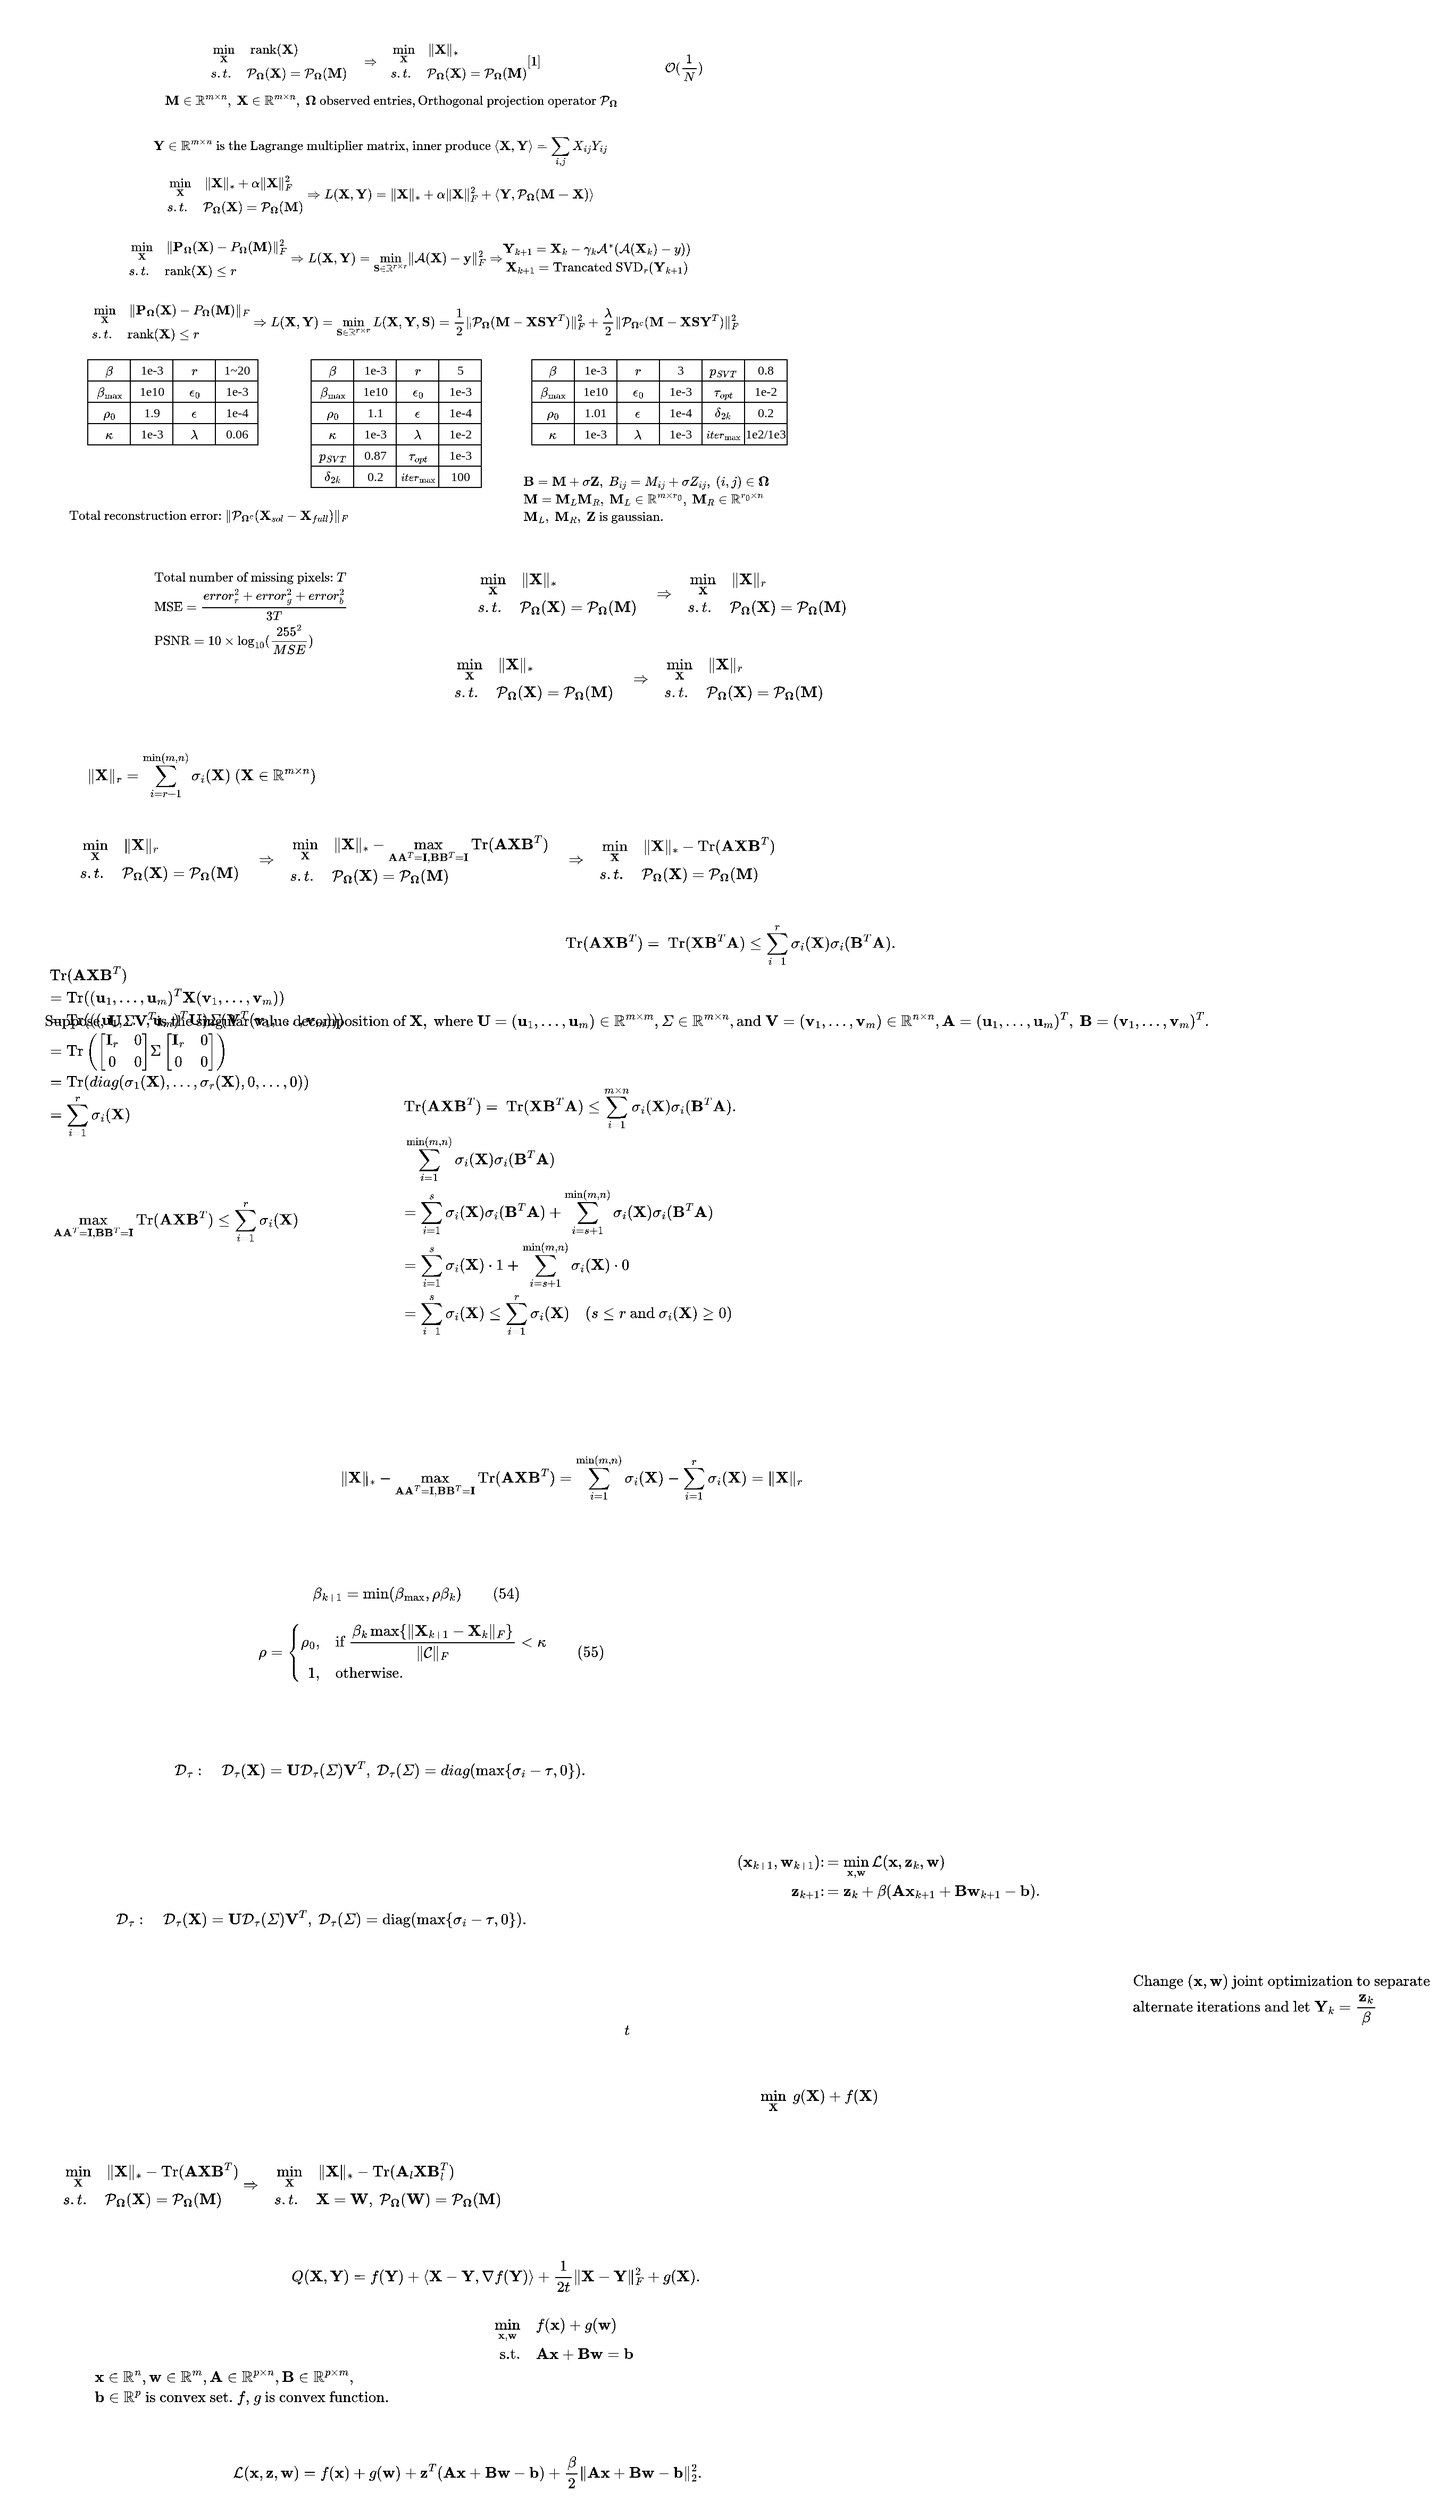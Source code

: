 <mxfile version="15.8.7" type="device"><diagram id="dCUDjBYFxlZQfLYV9F5L" name="第 1 页"><mxGraphModel dx="1102" dy="2030" grid="1" gridSize="10" guides="1" tooltips="1" connect="1" arrows="1" fold="1" page="1" pageScale="1" pageWidth="827" pageHeight="1169" math="1" shadow="0"><root><mxCell id="0"/><mxCell id="1" parent="0"/><mxCell id="xZ1UbAJdotstemb92RxR-1" value="$$\begin{aligned}&amp;amp;\min_{\mathbf&amp;nbsp;X}\quad \text{rank}(\mathbf X)\\ &amp;amp;s.t.\quad\mathcal P_{\mathbf \Omega}(\mathbf X)=\mathcal P_{\mathbf \Omega}(\mathbf M)\end{aligned}&lt;br&gt;\quad\Rightarrow\quad&lt;br&gt;\begin{aligned}&amp;amp;\min_{\mathbf&amp;nbsp;X}\quad \lVert\mathbf X\rVert_*\\ &amp;amp;s.t.\quad\mathcal P_{\mathbf \Omega}(\mathbf X)=\mathcal P_{\mathbf \Omega}(\mathbf M)\end{aligned}[1]&lt;br&gt;$$" style="text;html=1;strokeColor=none;fillColor=none;align=center;verticalAlign=middle;whiteSpace=wrap;rounded=0;fontFamily=Times New Roman;" parent="1" vertex="1"><mxGeometry x="162.5" width="380" height="80" as="geometry"/></mxCell><mxCell id="xZ1UbAJdotstemb92RxR-2" value="$$\begin{aligned}&amp;amp;\min_{\mathbf&amp;nbsp;X}\quad \lVert\mathbf X\rVert_* + \alpha\lVert\mathbf X\rVert^2_F&lt;br&gt;\\ &amp;amp;s.t.\quad\mathcal P_{\mathbf\Omega}(\mathbf X)=\mathcal P_{\mathbf\Omega}&lt;br&gt;(\mathbf M) \end{aligned}\Rightarrow L(\mathbf X,\mathbf Y) = \lVert\mathbf X\rVert_* + \alpha \lVert\mathbf X\rVert^2_F + \langle\mathbf Y, \mathcal P_{\mathbf\Omega}(\mathbf{M-X})\rangle&lt;br&gt;&amp;nbsp;&lt;br&gt;$$" style="text;html=1;strokeColor=none;fillColor=none;align=center;verticalAlign=middle;whiteSpace=wrap;rounded=0;fontFamily=Times New Roman;" parent="1" vertex="1"><mxGeometry x="112.5" y="130" width="490" height="70" as="geometry"/></mxCell><mxCell id="xZ1UbAJdotstemb92RxR-4" value="$$\mathbf M\in\mathbb{R}^{m\times n},\ \mathbf X\in\mathbb{R}^{m\times n},\ \mathbf\Omega\text{ observed entries}, \text{Orthogonal projection operator }\mathcal P_{\mathbf\Omega}$$&lt;span class=&quot;md-math-tex md-inline-math-container&quot; style=&quot;box-sizing: border-box; color: rgb(48, 68, 85); word-spacing: 0.6px; background-color: rgb(255, 255, 255);&quot;&gt;&lt;/span&gt;&lt;span class=&quot;md-math-tex md-inline-math-container&quot; style=&quot;box-sizing: border-box; color: rgb(48, 68, 85); word-spacing: 0.6px; background-color: rgb(255, 255, 255);&quot;&gt;&lt;/span&gt;" style="text;whiteSpace=wrap;html=1;fontFamily=Times New Roman;" parent="1" vertex="1"><mxGeometry x="152.5" y="50" width="430" height="40" as="geometry"/></mxCell><mxCell id="xZ1UbAJdotstemb92RxR-5" value="$$\mathbf Y\in\mathbb{R}^{m\times n} \text{ is the Lagrange multiplier matrix, inner produce }\langle\mathbf X,\mathbf Y\rangle=\sum\limits_{i,j}X_{ij}Y_{ij}$$" style="text;html=1;strokeColor=none;fillColor=none;align=center;verticalAlign=middle;whiteSpace=wrap;rounded=0;fontFamily=Times New Roman;" parent="1" vertex="1"><mxGeometry x="142.5" y="110" width="430" height="30" as="geometry"/></mxCell><mxCell id="xZ1UbAJdotstemb92RxR-6" value="$$\mathcal O(\frac{1}{N})$$" style="text;html=1;strokeColor=none;fillColor=none;align=center;verticalAlign=middle;whiteSpace=wrap;rounded=0;fontFamily=Times New Roman;" parent="1" vertex="1"><mxGeometry x="612.5" y="30" width="60" height="30" as="geometry"/></mxCell><mxCell id="xZ1UbAJdotstemb92RxR-7" value="$$\begin{aligned}&amp;amp;\min_{\mathbf&amp;nbsp;X}\quad \lVert\mathbf P_{\mathbf\Omega}(\mathbf X)-P_{\mathbf\Omega}(\mathbf M)&lt;br&gt;\rVert_F \\ &amp;amp;s.t.\quad\text{rank}(\mathbf X)\leq r \end{aligned}\Rightarrow L(\mathbf X,\mathbf Y) = \min_{\mathbf S\in\mathbb R^{r\times r}} L(\mathbf&amp;nbsp;X,\mathbf&amp;nbsp;Y,\mathbf&amp;nbsp; S) = \frac{1}{2}\lVert\mathcal P_{\mathbf\Omega}(\mathbf M-\mathbf&amp;nbsp;X\mathbf&amp;nbsp;S\mathbf&amp;nbsp;Y^T)\rVert^2_F + \frac{\lambda}{2}\lVert\mathcal P_{\mathbf\Omega^c}(\mathbf M-\mathbf&amp;nbsp;X\mathbf&amp;nbsp;S\mathbf&amp;nbsp;Y^T)&lt;br&gt;\rVert^2_F&lt;br&gt;$$" style="text;html=1;strokeColor=none;fillColor=none;align=center;verticalAlign=middle;whiteSpace=wrap;rounded=0;fontFamily=Times New Roman;" parent="1" vertex="1"><mxGeometry x="30" y="250" width="720" height="70" as="geometry"/></mxCell><mxCell id="xZ1UbAJdotstemb92RxR-8" value="$$\begin{aligned}&amp;amp;\min_{\mathbf&amp;nbsp;X}\quad \lVert\mathbf P_{\mathbf\Omega}(\mathbf X)-P_{\mathbf\Omega}(\mathbf M)&lt;br&gt;\rVert_F^2 \\ &amp;amp;s.t.\quad\text{rank}(\mathbf X)\leq r \end{aligned}\Rightarrow L(\mathbf X,\mathbf Y) = \min_{\mathbf S\in\mathbb R^{r\times r}} \lVert\mathcal A(\mathbf&amp;nbsp;X)-\mathbf y\rVert_F^2 \Rightarrow \begin{matrix} \mathbf Y_{k+1} = \mathbf&amp;nbsp;X_{k} - \gamma_k\mathcal A^*(\mathcal A(\mathbf&amp;nbsp;X_k)&lt;br&gt;-y))\\&lt;br&gt;\mathbf X_{k+1} = \text{Trancated SVD}_r(\mathbf Y_{k+1}&lt;br&gt;)&lt;br&gt;\end{matrix}&lt;br&gt;$$" style="text;html=1;strokeColor=none;fillColor=none;align=center;verticalAlign=middle;whiteSpace=wrap;rounded=0;fontFamily=Times New Roman;" parent="1" vertex="1"><mxGeometry x="25" y="190" width="720" height="70" as="geometry"/></mxCell><mxCell id="fOYMWPpQL2KJ-KFt3qKd-15" value="$$\beta$$" style="rounded=0;whiteSpace=wrap;html=1;fillColor=none;fontFamily=Times New Roman;" parent="1" vertex="1"><mxGeometry x="82.5" y="320" width="40" height="20" as="geometry"/></mxCell><mxCell id="fOYMWPpQL2KJ-KFt3qKd-18" value="$$\beta_{\max}$$" style="rounded=0;whiteSpace=wrap;html=1;fillColor=none;fontFamily=Times New Roman;" parent="1" vertex="1"><mxGeometry x="82.5" y="340" width="40" height="20" as="geometry"/></mxCell><mxCell id="fOYMWPpQL2KJ-KFt3qKd-19" value="$$\rho_{0}$$" style="rounded=0;whiteSpace=wrap;html=1;fillColor=none;fontFamily=Times New Roman;" parent="1" vertex="1"><mxGeometry x="82.5" y="360" width="40" height="20" as="geometry"/></mxCell><mxCell id="fOYMWPpQL2KJ-KFt3qKd-20" value="$$\kappa$$" style="rounded=0;whiteSpace=wrap;html=1;fillColor=none;fontFamily=Times New Roman;" parent="1" vertex="1"><mxGeometry x="82.5" y="380" width="40" height="20" as="geometry"/></mxCell><mxCell id="fOYMWPpQL2KJ-KFt3qKd-22" value="1e-3" style="rounded=0;whiteSpace=wrap;html=1;fillColor=none;fontFamily=Times New Roman;" parent="1" vertex="1"><mxGeometry x="122.5" y="320" width="40" height="20" as="geometry"/></mxCell><mxCell id="fOYMWPpQL2KJ-KFt3qKd-23" value="1e10" style="rounded=0;whiteSpace=wrap;html=1;fillColor=none;fontFamily=Times New Roman;" parent="1" vertex="1"><mxGeometry x="122.5" y="340" width="40" height="20" as="geometry"/></mxCell><mxCell id="fOYMWPpQL2KJ-KFt3qKd-24" value="1.9" style="rounded=0;whiteSpace=wrap;html=1;fillColor=none;fontFamily=Times New Roman;" parent="1" vertex="1"><mxGeometry x="122.5" y="360" width="40" height="20" as="geometry"/></mxCell><mxCell id="fOYMWPpQL2KJ-KFt3qKd-25" value="1e-3" style="rounded=0;whiteSpace=wrap;html=1;fillColor=none;fontFamily=Times New Roman;" parent="1" vertex="1"><mxGeometry x="122.5" y="380" width="40" height="20" as="geometry"/></mxCell><mxCell id="fOYMWPpQL2KJ-KFt3qKd-37" value="$$r$$" style="rounded=0;whiteSpace=wrap;html=1;fillColor=none;fontFamily=Times New Roman;" parent="1" vertex="1"><mxGeometry x="162.5" y="320" width="40" height="20" as="geometry"/></mxCell><mxCell id="fOYMWPpQL2KJ-KFt3qKd-38" value="1~20" style="rounded=0;whiteSpace=wrap;html=1;fillColor=none;fontFamily=Times New Roman;" parent="1" vertex="1"><mxGeometry x="202.5" y="320" width="40" height="20" as="geometry"/></mxCell><mxCell id="fOYMWPpQL2KJ-KFt3qKd-39" value="$$\epsilon_0$$" style="rounded=0;whiteSpace=wrap;html=1;fillColor=none;fontFamily=Times New Roman;" parent="1" vertex="1"><mxGeometry x="162.5" y="340" width="40" height="20" as="geometry"/></mxCell><mxCell id="fOYMWPpQL2KJ-KFt3qKd-40" value="&lt;span&gt;1e-3&lt;/span&gt;" style="rounded=0;whiteSpace=wrap;html=1;fillColor=none;fontFamily=Times New Roman;" parent="1" vertex="1"><mxGeometry x="202.5" y="340" width="40" height="20" as="geometry"/></mxCell><mxCell id="fOYMWPpQL2KJ-KFt3qKd-41" value="&lt;span&gt;$$\epsilon$$&lt;/span&gt;" style="rounded=0;whiteSpace=wrap;html=1;fillColor=none;fontFamily=Times New Roman;" parent="1" vertex="1"><mxGeometry x="162.5" y="360" width="40" height="20" as="geometry"/></mxCell><mxCell id="fOYMWPpQL2KJ-KFt3qKd-42" value="&lt;span&gt;1e-4&lt;/span&gt;" style="rounded=0;whiteSpace=wrap;html=1;fillColor=none;fontFamily=Times New Roman;" parent="1" vertex="1"><mxGeometry x="202.5" y="360" width="40" height="20" as="geometry"/></mxCell><mxCell id="fOYMWPpQL2KJ-KFt3qKd-43" value="&lt;span&gt;$$\lambda$$&lt;/span&gt;" style="rounded=0;whiteSpace=wrap;html=1;fillColor=none;fontFamily=Times New Roman;" parent="1" vertex="1"><mxGeometry x="162.5" y="380" width="40" height="20" as="geometry"/></mxCell><mxCell id="fOYMWPpQL2KJ-KFt3qKd-44" value="&lt;span&gt;0.06&lt;/span&gt;" style="rounded=0;whiteSpace=wrap;html=1;fillColor=none;fontFamily=Times New Roman;" parent="1" vertex="1"><mxGeometry x="202.5" y="380" width="40" height="20" as="geometry"/></mxCell><mxCell id="fOYMWPpQL2KJ-KFt3qKd-48" value="$$\beta$$" style="rounded=0;whiteSpace=wrap;html=1;fillColor=none;fontFamily=Times New Roman;" parent="1" vertex="1"><mxGeometry x="292.5" y="320" width="40" height="20" as="geometry"/></mxCell><mxCell id="fOYMWPpQL2KJ-KFt3qKd-49" value="$$\beta_{\max}$$" style="rounded=0;whiteSpace=wrap;html=1;fillColor=none;fontFamily=Times New Roman;" parent="1" vertex="1"><mxGeometry x="292.5" y="340" width="40" height="20" as="geometry"/></mxCell><mxCell id="fOYMWPpQL2KJ-KFt3qKd-50" value="$$\rho_{0}$$" style="rounded=0;whiteSpace=wrap;html=1;fillColor=none;fontFamily=Times New Roman;" parent="1" vertex="1"><mxGeometry x="292.5" y="360" width="40" height="20" as="geometry"/></mxCell><mxCell id="fOYMWPpQL2KJ-KFt3qKd-51" value="$$\kappa$$" style="rounded=0;whiteSpace=wrap;html=1;fillColor=none;fontFamily=Times New Roman;" parent="1" vertex="1"><mxGeometry x="292.5" y="380" width="40" height="20" as="geometry"/></mxCell><mxCell id="fOYMWPpQL2KJ-KFt3qKd-52" value="1e-3" style="rounded=0;whiteSpace=wrap;html=1;fillColor=none;fontFamily=Times New Roman;" parent="1" vertex="1"><mxGeometry x="332.5" y="320" width="40" height="20" as="geometry"/></mxCell><mxCell id="fOYMWPpQL2KJ-KFt3qKd-53" value="1e10" style="rounded=0;whiteSpace=wrap;html=1;fillColor=none;fontFamily=Times New Roman;" parent="1" vertex="1"><mxGeometry x="332.5" y="340" width="40" height="20" as="geometry"/></mxCell><mxCell id="fOYMWPpQL2KJ-KFt3qKd-54" value="1.1" style="rounded=0;whiteSpace=wrap;html=1;fillColor=none;fontFamily=Times New Roman;" parent="1" vertex="1"><mxGeometry x="332.5" y="360" width="40" height="20" as="geometry"/></mxCell><mxCell id="fOYMWPpQL2KJ-KFt3qKd-55" value="1e-3" style="rounded=0;whiteSpace=wrap;html=1;fillColor=none;fontFamily=Times New Roman;" parent="1" vertex="1"><mxGeometry x="332.5" y="380" width="40" height="20" as="geometry"/></mxCell><mxCell id="fOYMWPpQL2KJ-KFt3qKd-56" value="$$r$$" style="rounded=0;whiteSpace=wrap;html=1;fillColor=none;fontFamily=Times New Roman;" parent="1" vertex="1"><mxGeometry x="372.5" y="320" width="40" height="20" as="geometry"/></mxCell><mxCell id="fOYMWPpQL2KJ-KFt3qKd-57" value="5" style="rounded=0;whiteSpace=wrap;html=1;fillColor=none;fontFamily=Times New Roman;" parent="1" vertex="1"><mxGeometry x="412.5" y="320" width="40" height="20" as="geometry"/></mxCell><mxCell id="fOYMWPpQL2KJ-KFt3qKd-58" value="$$\epsilon_0$$" style="rounded=0;whiteSpace=wrap;html=1;fillColor=none;fontFamily=Times New Roman;" parent="1" vertex="1"><mxGeometry x="372.5" y="340" width="40" height="20" as="geometry"/></mxCell><mxCell id="fOYMWPpQL2KJ-KFt3qKd-59" value="&lt;span&gt;&lt;font&gt;1e-3&lt;/font&gt;&lt;/span&gt;" style="rounded=0;whiteSpace=wrap;html=1;fillColor=none;fontFamily=Times New Roman;" parent="1" vertex="1"><mxGeometry x="412.5" y="340" width="40" height="20" as="geometry"/></mxCell><mxCell id="fOYMWPpQL2KJ-KFt3qKd-60" value="&lt;span&gt;$$\epsilon$$&lt;/span&gt;" style="rounded=0;whiteSpace=wrap;html=1;fillColor=none;fontFamily=Times New Roman;" parent="1" vertex="1"><mxGeometry x="372.5" y="360" width="40" height="20" as="geometry"/></mxCell><mxCell id="fOYMWPpQL2KJ-KFt3qKd-61" value="&lt;span&gt;1e-4&lt;/span&gt;" style="rounded=0;whiteSpace=wrap;html=1;fillColor=none;fontFamily=Times New Roman;" parent="1" vertex="1"><mxGeometry x="412.5" y="360" width="40" height="20" as="geometry"/></mxCell><mxCell id="fOYMWPpQL2KJ-KFt3qKd-62" value="&lt;span&gt;$$\lambda$$&lt;/span&gt;" style="rounded=0;whiteSpace=wrap;html=1;fillColor=none;fontFamily=Times New Roman;" parent="1" vertex="1"><mxGeometry x="372.5" y="380" width="40" height="20" as="geometry"/></mxCell><mxCell id="fOYMWPpQL2KJ-KFt3qKd-63" value="&lt;span&gt;1e-2&lt;/span&gt;" style="rounded=0;whiteSpace=wrap;html=1;fillColor=none;fontFamily=Times New Roman;" parent="1" vertex="1"><mxGeometry x="412.5" y="380" width="40" height="20" as="geometry"/></mxCell><mxCell id="fOYMWPpQL2KJ-KFt3qKd-64" value="$$p_{SVT}$$" style="rounded=0;whiteSpace=wrap;html=1;fillColor=none;fontFamily=Times New Roman;" parent="1" vertex="1"><mxGeometry x="292.5" y="400" width="40" height="20" as="geometry"/></mxCell><mxCell id="fOYMWPpQL2KJ-KFt3qKd-65" value="0.87" style="rounded=0;whiteSpace=wrap;html=1;fillColor=none;fontFamily=Times New Roman;" parent="1" vertex="1"><mxGeometry x="332.5" y="400" width="40" height="20" as="geometry"/></mxCell><mxCell id="fOYMWPpQL2KJ-KFt3qKd-66" value="$$\delta_{2k}$$" style="rounded=0;whiteSpace=wrap;html=1;fillColor=none;fontFamily=Times New Roman;" parent="1" vertex="1"><mxGeometry x="292.5" y="420" width="40" height="20" as="geometry"/></mxCell><mxCell id="fOYMWPpQL2KJ-KFt3qKd-67" value="0.2" style="rounded=0;whiteSpace=wrap;html=1;fillColor=none;fontFamily=Times New Roman;" parent="1" vertex="1"><mxGeometry x="332.5" y="420" width="40" height="20" as="geometry"/></mxCell><mxCell id="fOYMWPpQL2KJ-KFt3qKd-68" value="$$\tau_{opt}$$" style="rounded=0;whiteSpace=wrap;html=1;fillColor=none;fontFamily=Times New Roman;" parent="1" vertex="1"><mxGeometry x="372.5" y="400" width="40" height="20" as="geometry"/></mxCell><mxCell id="fOYMWPpQL2KJ-KFt3qKd-69" value="1e-3" style="rounded=0;whiteSpace=wrap;html=1;fillColor=none;fontFamily=Times New Roman;" parent="1" vertex="1"><mxGeometry x="412.5" y="400" width="40" height="20" as="geometry"/></mxCell><mxCell id="fOYMWPpQL2KJ-KFt3qKd-70" value="&lt;font style=&quot;font-size: 10px&quot;&gt;$$iter_{\max}$$&lt;/font&gt;" style="rounded=0;whiteSpace=wrap;html=1;fillColor=none;fontFamily=Times New Roman;" parent="1" vertex="1"><mxGeometry x="372.5" y="420" width="40" height="20" as="geometry"/></mxCell><mxCell id="fOYMWPpQL2KJ-KFt3qKd-71" value="100" style="rounded=0;whiteSpace=wrap;html=1;fillColor=none;fontFamily=Times New Roman;" parent="1" vertex="1"><mxGeometry x="412.5" y="420" width="40" height="20" as="geometry"/></mxCell><mxCell id="fOYMWPpQL2KJ-KFt3qKd-72" value="$$\beta$$" style="rounded=0;whiteSpace=wrap;html=1;fillColor=none;fontFamily=Times New Roman;" parent="1" vertex="1"><mxGeometry x="500" y="320" width="40" height="20" as="geometry"/></mxCell><mxCell id="fOYMWPpQL2KJ-KFt3qKd-73" value="$$\beta_{\max}$$" style="rounded=0;whiteSpace=wrap;html=1;fillColor=none;fontFamily=Times New Roman;" parent="1" vertex="1"><mxGeometry x="500" y="340" width="40" height="20" as="geometry"/></mxCell><mxCell id="fOYMWPpQL2KJ-KFt3qKd-74" value="$$\rho_{0}$$" style="rounded=0;whiteSpace=wrap;html=1;fillColor=none;fontFamily=Times New Roman;" parent="1" vertex="1"><mxGeometry x="500" y="360" width="40" height="20" as="geometry"/></mxCell><mxCell id="fOYMWPpQL2KJ-KFt3qKd-75" value="$$\kappa$$" style="rounded=0;whiteSpace=wrap;html=1;fillColor=none;fontFamily=Times New Roman;" parent="1" vertex="1"><mxGeometry x="500" y="380" width="40" height="20" as="geometry"/></mxCell><mxCell id="fOYMWPpQL2KJ-KFt3qKd-76" value="1e-3" style="rounded=0;whiteSpace=wrap;html=1;fillColor=none;fontFamily=Times New Roman;" parent="1" vertex="1"><mxGeometry x="540" y="320" width="40" height="20" as="geometry"/></mxCell><mxCell id="fOYMWPpQL2KJ-KFt3qKd-77" value="1e10" style="rounded=0;whiteSpace=wrap;html=1;fillColor=none;fontFamily=Times New Roman;" parent="1" vertex="1"><mxGeometry x="540" y="340" width="40" height="20" as="geometry"/></mxCell><mxCell id="fOYMWPpQL2KJ-KFt3qKd-78" value="1.01" style="rounded=0;whiteSpace=wrap;html=1;fillColor=none;fontFamily=Times New Roman;" parent="1" vertex="1"><mxGeometry x="540" y="360" width="40" height="20" as="geometry"/></mxCell><mxCell id="fOYMWPpQL2KJ-KFt3qKd-79" value="1e-3" style="rounded=0;whiteSpace=wrap;html=1;fillColor=none;fontFamily=Times New Roman;" parent="1" vertex="1"><mxGeometry x="540" y="380" width="40" height="20" as="geometry"/></mxCell><mxCell id="fOYMWPpQL2KJ-KFt3qKd-80" value="$$r$$" style="rounded=0;whiteSpace=wrap;html=1;fillColor=none;fontFamily=Times New Roman;" parent="1" vertex="1"><mxGeometry x="580" y="320" width="40" height="20" as="geometry"/></mxCell><mxCell id="fOYMWPpQL2KJ-KFt3qKd-81" value="3" style="rounded=0;whiteSpace=wrap;html=1;fillColor=none;fontFamily=Times New Roman;" parent="1" vertex="1"><mxGeometry x="620" y="320" width="40" height="20" as="geometry"/></mxCell><mxCell id="fOYMWPpQL2KJ-KFt3qKd-82" value="$$\epsilon_0$$" style="rounded=0;whiteSpace=wrap;html=1;fillColor=none;fontFamily=Times New Roman;" parent="1" vertex="1"><mxGeometry x="580" y="340" width="40" height="20" as="geometry"/></mxCell><mxCell id="fOYMWPpQL2KJ-KFt3qKd-83" value="&lt;span&gt;&lt;font&gt;1e-3&lt;/font&gt;&lt;/span&gt;" style="rounded=0;whiteSpace=wrap;html=1;fillColor=none;fontFamily=Times New Roman;" parent="1" vertex="1"><mxGeometry x="620" y="340" width="40" height="20" as="geometry"/></mxCell><mxCell id="fOYMWPpQL2KJ-KFt3qKd-84" value="&lt;span&gt;$$\epsilon$$&lt;/span&gt;" style="rounded=0;whiteSpace=wrap;html=1;fillColor=none;fontFamily=Times New Roman;" parent="1" vertex="1"><mxGeometry x="580" y="360" width="40" height="20" as="geometry"/></mxCell><mxCell id="fOYMWPpQL2KJ-KFt3qKd-85" value="&lt;span&gt;1e-4&lt;/span&gt;" style="rounded=0;whiteSpace=wrap;html=1;fillColor=none;fontFamily=Times New Roman;" parent="1" vertex="1"><mxGeometry x="620" y="360" width="40" height="20" as="geometry"/></mxCell><mxCell id="fOYMWPpQL2KJ-KFt3qKd-86" value="&lt;span&gt;$$\lambda$$&lt;/span&gt;" style="rounded=0;whiteSpace=wrap;html=1;fillColor=none;fontFamily=Times New Roman;" parent="1" vertex="1"><mxGeometry x="580" y="380" width="40" height="20" as="geometry"/></mxCell><mxCell id="fOYMWPpQL2KJ-KFt3qKd-87" value="&lt;span&gt;1e-3&lt;/span&gt;" style="rounded=0;whiteSpace=wrap;html=1;fillColor=none;fontFamily=Times New Roman;" parent="1" vertex="1"><mxGeometry x="620" y="380" width="40" height="20" as="geometry"/></mxCell><mxCell id="fOYMWPpQL2KJ-KFt3qKd-88" value="$$p_{SVT}$$" style="rounded=0;whiteSpace=wrap;html=1;fillColor=none;fontFamily=Times New Roman;" parent="1" vertex="1"><mxGeometry x="660" y="320" width="40" height="20" as="geometry"/></mxCell><mxCell id="fOYMWPpQL2KJ-KFt3qKd-89" value="0.8" style="rounded=0;whiteSpace=wrap;html=1;fillColor=none;fontFamily=Times New Roman;" parent="1" vertex="1"><mxGeometry x="700" y="320" width="40" height="20" as="geometry"/></mxCell><mxCell id="fOYMWPpQL2KJ-KFt3qKd-90" value="$$\delta_{2k}$$" style="rounded=0;whiteSpace=wrap;html=1;fillColor=none;fontFamily=Times New Roman;" parent="1" vertex="1"><mxGeometry x="660" y="360" width="40" height="20" as="geometry"/></mxCell><mxCell id="fOYMWPpQL2KJ-KFt3qKd-91" value="0.2" style="rounded=0;whiteSpace=wrap;html=1;fillColor=none;fontFamily=Times New Roman;" parent="1" vertex="1"><mxGeometry x="700" y="360" width="40" height="20" as="geometry"/></mxCell><mxCell id="fOYMWPpQL2KJ-KFt3qKd-92" value="$$\tau_{opt}$$" style="rounded=0;whiteSpace=wrap;html=1;fillColor=none;fontFamily=Times New Roman;" parent="1" vertex="1"><mxGeometry x="660" y="340" width="40" height="20" as="geometry"/></mxCell><mxCell id="fOYMWPpQL2KJ-KFt3qKd-93" value="1e-2" style="rounded=0;whiteSpace=wrap;html=1;fillColor=none;fontFamily=Times New Roman;" parent="1" vertex="1"><mxGeometry x="700" y="340" width="40" height="20" as="geometry"/></mxCell><mxCell id="fOYMWPpQL2KJ-KFt3qKd-94" value="&lt;font style=&quot;font-size: 10px&quot;&gt;$$iter_{\max}$$&lt;/font&gt;" style="rounded=0;whiteSpace=wrap;html=1;fillColor=none;fontFamily=Times New Roman;" parent="1" vertex="1"><mxGeometry x="660" y="380" width="40" height="20" as="geometry"/></mxCell><mxCell id="fOYMWPpQL2KJ-KFt3qKd-95" value="1e2/1e3" style="rounded=0;whiteSpace=wrap;html=1;fillColor=none;fontFamily=Times New Roman;" parent="1" vertex="1"><mxGeometry x="700" y="380" width="40" height="20" as="geometry"/></mxCell><mxCell id="fOYMWPpQL2KJ-KFt3qKd-96" value="&lt;span style=&quot;color: rgb(0 , 0 , 0) ; font-family: &amp;#34;times new roman&amp;#34; ; font-size: 12px ; font-style: normal ; font-weight: 400 ; letter-spacing: normal ; text-align: center ; text-indent: 0px ; text-transform: none ; word-spacing: 0px ; background-color: rgb(248 , 249 , 250) ; display: inline ; float: none&quot;&gt;$$\text{Total reconstruction error: }\lVert\mathcal P_{\mathbf\Omega^c}(\mathbf X_{sol}-\mathbf X_{full})\rVert_F$$&lt;/span&gt;" style="text;whiteSpace=wrap;html=1;fontSize=10;fontFamily=Times New Roman;" parent="1" vertex="1"><mxGeometry x="62.5" y="440" width="550" height="40" as="geometry"/></mxCell><mxCell id="fOYMWPpQL2KJ-KFt3qKd-97" value="&lt;span style=&quot;color: rgb(0 , 0 , 0) ; font-family: &amp;#34;times new roman&amp;#34; ; font-size: 12px ; font-style: normal ; font-weight: 400 ; letter-spacing: normal ; text-align: center ; text-indent: 0px ; text-transform: none ; word-spacing: 0px ; background-color: rgb(248 , 249 , 250) ; display: inline ; float: none&quot;&gt;$$\begin{aligned}&amp;amp;\mathbf B =\mathbf M + \sigma\mathbf Z,\ B_{ij}=M_{ij}+\sigma Z_{ij},\ (i,j)\in\mathbf\Omega&lt;br&gt;\\&amp;amp;\mathbf M = \mathbf M_L\mathbf M_R,\&amp;nbsp;\mathbf M_L\in\mathbb{R}^{m\times r_0},\ \mathbf M_R\in\mathbb{R}^{r_0\times n}\\&amp;amp; \mathbf M_L,\ \mathbf M_R,\ \mathbf Z \text{ is gaussian.}&lt;br&gt;\end{aligned}&lt;br&gt;$$&lt;/span&gt;" style="text;whiteSpace=wrap;html=1;fontSize=10;fontFamily=Times New Roman;" parent="1" vertex="1"><mxGeometry x="490" y="410" width="240" height="70" as="geometry"/></mxCell><mxCell id="fOYMWPpQL2KJ-KFt3qKd-99" value="$$\begin{aligned}&amp;amp;\text{Total number of missing pixels: }T \\&amp;amp;\text{MSE} = \frac{{error}^2_r +{error}^2_g + {error}^2_b}{3T}\\&amp;amp; \text{PSNR}=10\times\log_{10}(\frac{255^2}{MSE})\end{aligned}$$" style="text;whiteSpace=wrap;html=1;fontSize=12;fontFamily=Times New Roman;" parent="1" vertex="1"><mxGeometry x="142.5" y="500" width="192.5" height="110" as="geometry"/></mxCell><mxCell id="fOYMWPpQL2KJ-KFt3qKd-101" value="&lt;font style=&quot;font-size: 14px&quot;&gt;$$\lVert\mathbf&lt;br&gt;X\rVert_r = \sum_{i=r+1}^{\min(m,n)}\sigma_i(\mathbf X)\ (\mathbf X\in\mathbb{R}^{m\times n}) $$&lt;/font&gt;" style="text;html=1;strokeColor=none;fillColor=none;align=center;verticalAlign=middle;whiteSpace=wrap;rounded=0;labelBackgroundColor=none;fontFamily=Times New Roman;fontSize=12;" parent="1" vertex="1"><mxGeometry x="50" y="690" width="280" height="40" as="geometry"/></mxCell><mxCell id="fOYMWPpQL2KJ-KFt3qKd-103" value="$$\begin{aligned}&amp;amp;\min_{\mathbf X}\quad \lVert\mathbf X\rVert_*\\ &amp;amp;s.t.\quad\mathcal P_{\mathbf \Omega}(\mathbf X)=\mathcal P_{\mathbf \Omega}(\mathbf M)\end{aligned}\quad\Rightarrow\quad \begin{aligned}&amp;amp;\min_{\mathbf X}\quad \lVert\mathbf X\rVert_r\\ &amp;amp;s.t.\quad\mathcal P_{\mathbf \Omega}(\mathbf X)=\mathcal P_{\mathbf \Omega}(\mathbf M)\end{aligned}$$" style="text;html=1;strokeColor=none;fillColor=none;align=center;verticalAlign=middle;whiteSpace=wrap;rounded=0;labelBackgroundColor=none;fontFamily=Times New Roman;fontSize=14;" parent="1" vertex="1"><mxGeometry x="430" y="510" width="385" height="60" as="geometry"/></mxCell><mxCell id="fOYMWPpQL2KJ-KFt3qKd-104" value="$$\begin{aligned}&amp;amp;\min_{\mathbf X}\quad \lVert\mathbf X\rVert_*\\ &amp;amp;s.t.\quad\mathcal P_{\mathbf \Omega}(\mathbf X)=\mathcal P_{\mathbf \Omega}(\mathbf M)\end{aligned}\quad\Rightarrow\quad \begin{aligned}&amp;amp;\min_{\mathbf X}\quad \lVert\mathbf X\rVert_r\\ &amp;amp;s.t.\quad\mathcal P_{\mathbf \Omega}(\mathbf X)=\mathcal P_{\mathbf \Omega}(\mathbf M)\end{aligned}$$" style="text;html=1;strokeColor=none;fillColor=none;align=center;verticalAlign=middle;whiteSpace=wrap;rounded=0;labelBackgroundColor=none;fontFamily=Times New Roman;fontSize=14;" parent="1" vertex="1"><mxGeometry x="407.5" y="590" width="385" height="60" as="geometry"/></mxCell><mxCell id="fOYMWPpQL2KJ-KFt3qKd-105" value="$$\begin{aligned}&amp;amp;\min_{\mathbf X}\quad \lVert\mathbf X\rVert_r\\ &amp;amp;s.t.\quad\mathcal P_{\mathbf \Omega}(\mathbf X)=\mathcal P_{\mathbf \Omega}(\mathbf M)\end{aligned}\quad\Rightarrow\quad \begin{aligned}&amp;amp;\min_{\mathbf X}\quad \lVert\mathbf X\rVert_* - \max_{\mathbf A\mathbf A^T=\mathbf I,\mathbf B\mathbf B^T=\mathbf I&lt;br&gt;}\text{Tr}(\mathbf&amp;nbsp;A\mathbf&amp;nbsp;X\mathbf&amp;nbsp;B^T&lt;br&gt;)\\ &amp;amp;s.t.\quad\mathcal P_{\mathbf \Omega}(\mathbf X)=\mathcal P_{\mathbf \Omega}(\mathbf M)\end{aligned}\quad\Rightarrow\quad \begin{aligned}&amp;amp;\min_{\mathbf X}\quad \lVert\mathbf X\rVert_* - \text{Tr}(\mathbf&amp;nbsp;A\mathbf&amp;nbsp;X\mathbf&amp;nbsp;B^T&lt;br&gt;)\\ &amp;amp;s.t.\quad\mathcal P_{\mathbf \Omega}(\mathbf X)=\mathcal P_{\mathbf \Omega}(\mathbf M)\end{aligned}$$" style="text;html=1;strokeColor=none;fillColor=none;align=center;verticalAlign=middle;whiteSpace=wrap;rounded=0;labelBackgroundColor=none;fontFamily=Times New Roman;fontSize=14;" parent="1" vertex="1"><mxGeometry y="760" width="805" height="60" as="geometry"/></mxCell><mxCell id="fOYMWPpQL2KJ-KFt3qKd-111" value="$$\begin{aligned}&amp;amp;\ \text{Tr} (\mathbf A\mathbf X\mathbf B^T)&lt;br&gt;\\&amp;amp;=\text{Tr} ((\mathbf u_1,\dots,\mathbf u_m)^T\mathbf X(\mathbf v_1,\dots,\mathbf v_m))\\&amp;amp; = \text{Tr} (((\mathbf u_1,\dots,\mathbf u_m)^T\mathbf U) \mathbf \varSigma (\mathbf V^T(\mathbf v_1,\dots,\mathbf v_m)))\\&amp;amp; = \text{Tr} \left( \begin{bmatrix}\mathbf I_r &amp;amp; 0\\0 &amp;amp; 0 \end{bmatrix} \Sigma \begin{bmatrix}\mathbf I_r &amp;amp; 0\\0 &amp;amp; 0 \end{bmatrix}\right) \\&amp;amp; = \text{Tr}(diag(\sigma_1(\mathbf X),\dots,\sigma_r(\mathbf X),0,\dots,0)) \\&amp;amp; = \sum_{i=1}^r \sigma_i(\mathbf X)&lt;br&gt;&amp;nbsp;\end{aligned}$$" style="text;html=1;strokeColor=none;fillColor=none;align=center;verticalAlign=middle;whiteSpace=wrap;rounded=0;labelBackgroundColor=none;fontFamily=Times New Roman;fontSize=14;" parent="1" vertex="1"><mxGeometry x="33.75" y="890" width="297.5" height="160" as="geometry"/></mxCell><mxCell id="fOYMWPpQL2KJ-KFt3qKd-113" value="&lt;div&gt;$$\text{Suppose, }\mathbf U\mathbf \varSigma\mathbf V^T \text{is the singular value decomposition of } \mathbf X,\text{ where } \\\mathbf U = (\mathbf u_1,\dots,\mathbf u_m) \in \mathbb{R}^{m \times m}, \mathbf \varSigma \in \mathbb{R}^{m \times n}, \text{and } \mathbf V = (\mathbf v_1,\dots,\mathbf v_m) \in \mathbb{R}^{n \times n},\\\mathbf A = (\mathbf u_1,\dots,\mathbf u_m)^T, \ \mathbf B = (\mathbf v_1,\dots,\mathbf v_m)^T.$$&lt;br&gt;&lt;/div&gt;&lt;span class=&quot;md-math-tex md-inline-math-container&quot; style=&quot;box-sizing: border-box ; color: rgb(48 , 68 , 85) ; font-family: &amp;#34;hack&amp;#34; , &amp;#34;source han serif sc&amp;#34; , &amp;#34;fira code&amp;#34; , &amp;#34;menlo&amp;#34; , &amp;#34;ubuntu mono&amp;#34; , &amp;#34;consolas&amp;#34; ; font-size: 12px ; word-spacing: 0.6px ; background-color: rgb(255 , 255 , 255)&quot;&gt;&lt;/span&gt;" style="text;html=1;strokeColor=none;fillColor=none;align=center;verticalAlign=middle;whiteSpace=wrap;rounded=0;labelBackgroundColor=none;fontFamily=Times New Roman;fontSize=14;" parent="1" vertex="1"><mxGeometry x="363.75" y="910" width="451.25" height="80" as="geometry"/></mxCell><mxCell id="fOYMWPpQL2KJ-KFt3qKd-114" value="$$\textrm{ Tr}(\mathbf A\mathbf X\mathbf B^T) = \textrm{ Tr}(\mathbf X\mathbf B^T\mathbf A) \leq \sum_{i=1}^r \sigma_i(\mathbf X)\sigma_i(\mathbf B^T\mathbf A).$$" style="text;html=1;strokeColor=none;fillColor=none;align=center;verticalAlign=middle;whiteSpace=wrap;rounded=0;labelBackgroundColor=none;fontFamily=Times New Roman;fontSize=14;" parent="1" vertex="1"><mxGeometry x="520" y="850" width="330" height="40" as="geometry"/></mxCell><mxCell id="fOYMWPpQL2KJ-KFt3qKd-115" value="$$\begin{aligned}&amp;amp;\textrm{ Tr}(\mathbf A\mathbf X\mathbf B^T) = \textrm{ Tr}(\mathbf X\mathbf B^T\mathbf A) \leq \sum_{i=1}^{m\times n} \sigma_i(\mathbf X)\sigma_i(\mathbf B^T\mathbf A)&lt;br&gt;.\\&amp;amp;\ \sum_{i=1}^{\min(m,n)} \sigma_i(\mathbf X) \sigma_i(\mathbf B^T\mathbf A) \\&amp;amp; = \sum_{i=1}^{s} \sigma_i(\mathbf X) \sigma_i(\mathbf B^T\mathbf A) + \sum_{i=s+1}^{\min(m,n)} \sigma_i(\mathbf X) \sigma_i(\mathbf B^T\mathbf A) \\ &amp;amp; = \sum_{i=1}^{s} \sigma_i(\mathbf X) \cdot 1 + \sum_{i=s+1}^{\min(m,n)} \sigma_i(\mathbf X) \cdot 0 \\ &amp;amp; = \sum_{i=1}^{s} \sigma_i(\mathbf X)\leq\sum_{i=1}^{r} \sigma_i(\mathbf X) \quad (s\leq r \text{ and }\sigma_i(\mathbf X)\geq0)\end{aligned}$$&lt;span class=&quot;md-math-tex md-inline-math-container&quot; style=&quot;box-sizing: border-box ; color: rgb(48 , 68 , 85) ; font-family: &amp;#34;hack&amp;#34; , &amp;#34;source han serif sc&amp;#34; , &amp;#34;fira code&amp;#34; , &amp;#34;menlo&amp;#34; , &amp;#34;ubuntu mono&amp;#34; , &amp;#34;consolas&amp;#34; ; font-size: 12px ; word-spacing: 0.6px ; background-color: rgb(255 , 255 , 255)&quot;&gt;&lt;/span&gt;" style="text;html=1;strokeColor=none;fillColor=none;align=center;verticalAlign=middle;whiteSpace=wrap;rounded=0;labelBackgroundColor=none;fontFamily=Times New Roman;fontSize=14;" parent="1" vertex="1"><mxGeometry x="350" y="990" width="367.5" height="260" as="geometry"/></mxCell><mxCell id="fOYMWPpQL2KJ-KFt3qKd-116" value="$$\underset{\mathbf A\mathbf A^T=\mathbf I,\mathbf B\mathbf B^T=\mathbf I}{\max} \text{Tr}(\mathbf A\mathbf X\mathbf B^T) \leq \sum_{i=1}^r \sigma_i(\mathbf X)$$" style="text;html=1;strokeColor=none;fillColor=none;align=center;verticalAlign=middle;whiteSpace=wrap;rounded=0;labelBackgroundColor=none;fontFamily=Times New Roman;fontSize=14;" parent="1" vertex="1"><mxGeometry x="40" y="1100" width="251.25" height="60" as="geometry"/></mxCell><mxCell id="fOYMWPpQL2KJ-KFt3qKd-118" value="$$\Vert\mathbf X \Vert_* - \underset{\mathbf A\mathbf A^T=\mathbf I,\mathbf B\mathbf B^T=\mathbf I}{\max} \text{Tr}(\mathbf A\mathbf X\mathbf B^T)&amp;nbsp; = \sum_{i=1}^{\min(m,n)} \sigma_i(\mathbf X) - \sum_{i=1}^r \sigma_i(\mathbf X)&amp;nbsp; = \Vert\mathbf X \Vert_r$$" style="text;html=1;strokeColor=none;fillColor=none;align=center;verticalAlign=middle;whiteSpace=wrap;rounded=0;labelBackgroundColor=none;fontFamily=Times New Roman;fontSize=14;" parent="1" vertex="1"><mxGeometry x="312.5" y="1340" width="447.5" height="60" as="geometry"/></mxCell><mxCell id="fOYMWPpQL2KJ-KFt3qKd-119" value="$$\beta_{k+1}=\min(\beta_{\max},\rho\beta_k)\qquad (54)$$" style="text;html=1;strokeColor=none;fillColor=none;align=center;verticalAlign=middle;whiteSpace=wrap;rounded=0;labelBackgroundColor=none;fontFamily=Times New Roman;fontSize=14;" parent="1" vertex="1"><mxGeometry x="282.5" y="1470" width="217.5" height="20" as="geometry"/></mxCell><mxCell id="fOYMWPpQL2KJ-KFt3qKd-120" value="$$\rho = \left\{\begin{aligned}\rho_0, \quad &amp;amp; \text{if} \; \frac{\beta_k \max\{ \Vert\mathbf X_{k+1} - \mathbf X_k \Vert_F \}}{ \Vert \mathcal{C} \Vert_F} &amp;lt; \kappa \\1, \quad &amp;amp; \text{otherwise}.\end{aligned}\right.\qquad (55)$$" style="text;html=1;strokeColor=none;fillColor=none;align=center;verticalAlign=middle;whiteSpace=wrap;rounded=0;labelBackgroundColor=none;fontFamily=Times New Roman;fontSize=14;" parent="1" vertex="1"><mxGeometry x="242.5" y="1500" width="326.25" height="70" as="geometry"/></mxCell><mxCell id="fOYMWPpQL2KJ-KFt3qKd-121" value="$$\mathcal D_{\tau}:\quad\mathcal D_{\tau}(\mathbf X) = \mathbf U \mathcal D_{\tau}(\mathbf \varSigma) \mathbf V^T, \ \mathcal D_{\tau}(\mathbf \varSigma) = diag(\max\{\sigma_i-\tau,0\}).$$" style="text;html=1;strokeColor=none;fillColor=none;align=center;verticalAlign=middle;whiteSpace=wrap;rounded=0;labelBackgroundColor=none;fontFamily=Times New Roman;fontSize=14;" parent="1" vertex="1"><mxGeometry x="160" y="1630" width="395" height="30" as="geometry"/></mxCell><mxCell id="fOYMWPpQL2KJ-KFt3qKd-122" value="$$\mathcal D_{\tau}:\quad\mathcal D_{\tau}(\mathbf X) = \mathbf U \mathcal D_{\tau}(\mathbf \varSigma) \mathbf V^T, \ \mathcal D_{\tau}(\mathbf \varSigma) = \text{diag}(\max\{\sigma_i-\tau,0\}).$$" style="text;html=1;strokeColor=none;fillColor=none;align=center;verticalAlign=middle;whiteSpace=wrap;rounded=0;labelBackgroundColor=none;fontFamily=Times New Roman;fontSize=14;" parent="1" vertex="1"><mxGeometry x="105" y="1770" width="395" height="30" as="geometry"/></mxCell><mxCell id="fOYMWPpQL2KJ-KFt3qKd-123" value="$$\begin{aligned}&amp;amp;\min_{\mathbf X}\quad \lVert\mathbf X\rVert_* - \text{Tr}(\mathbf&amp;nbsp;A\mathbf&amp;nbsp;X\mathbf&amp;nbsp;B^T&lt;br&gt;)\\ &amp;amp;s.t.\quad\mathcal P_{\mathbf \Omega}(\mathbf X)=\mathcal P_{\mathbf \Omega}(\mathbf M)\end{aligned}\Rightarrow\quad\begin{aligned}&amp;amp;\min_{\mathbf X}\quad \lVert\mathbf X\rVert_* - \text{Tr}(\mathbf&amp;nbsp;A_l\mathbf&amp;nbsp;X\mathbf&amp;nbsp;B_l^T&lt;br&gt;)\\ &amp;amp;s.t.\quad \mathbf X=\mathbf W,\ \mathcal P_{\mathbf \Omega}(\mathbf W)=\mathcal P_{\mathbf \Omega}(\mathbf M)\end{aligned}&lt;br&gt;$$" style="text;html=1;strokeColor=none;fillColor=none;align=center;verticalAlign=middle;whiteSpace=wrap;rounded=0;labelBackgroundColor=none;fontFamily=Times New Roman;fontSize=14;" parent="1" vertex="1"><mxGeometry x="50" y="2010" width="430" height="50" as="geometry"/></mxCell><mxCell id="fOYMWPpQL2KJ-KFt3qKd-126" value="$$\begin{aligned}\min\limits_{\mathbf x,\mathbf w}\quad&amp;amp; f(\mathbf x) + g(\mathbf w)\\\text{s.t.}\quad&amp;amp; \mathbf A\mathbf x+\mathbf B\mathbf w = \mathbf b\end{aligned}&lt;br&gt;$$" style="text;html=1;strokeColor=none;fillColor=none;align=center;verticalAlign=middle;whiteSpace=wrap;rounded=0;labelBackgroundColor=none;fontFamily=Times New Roman;fontSize=14;" parent="1" vertex="1"><mxGeometry x="460" y="2150" width="140" height="60" as="geometry"/></mxCell><mxCell id="fOYMWPpQL2KJ-KFt3qKd-127" value="$$\begin{aligned}&amp;amp;\mathbf x \in \mathbb{R}^n,\mathbf w \in \mathbb{R}^m,\mathbf A \in \mathbb{R}^{p \times n},\mathbf B \in \mathbb{R}^{p \times m},\\&amp;amp;&lt;br&gt;\mathbf b \in \mathbb{R}^p \text{ is convex set.&amp;nbsp; $f$, $g$ is convex function.}\end{aligned}&lt;br&gt;$$" style="text;html=1;strokeColor=none;fillColor=none;align=center;verticalAlign=middle;whiteSpace=wrap;rounded=0;labelBackgroundColor=none;fontFamily=Times New Roman;fontSize=14;" parent="1" vertex="1"><mxGeometry x="82.5" y="2200" width="287.5" height="50" as="geometry"/></mxCell><mxCell id="fOYMWPpQL2KJ-KFt3qKd-128" value="$$\mathcal{L}(\mathbf x,\mathbf z,\mathbf w) = f(\mathbf x) +g(\mathbf w) + \mathbf z^T(\mathbf A\mathbf x+\mathbf B\mathbf w-\mathbf b) + \frac{\beta}{2} \lVert \mathbf A\mathbf x+\mathbf B\mathbf w-\mathbf b \rVert_2^2.$$" style="text;html=1;strokeColor=none;fillColor=none;align=center;verticalAlign=middle;whiteSpace=wrap;rounded=0;labelBackgroundColor=none;fontFamily=Times New Roman;fontSize=14;" parent="1" vertex="1"><mxGeometry x="208.75" y="2290" width="461.25" height="30" as="geometry"/></mxCell><mxCell id="fOYMWPpQL2KJ-KFt3qKd-130" value="$$\begin{aligned}&amp;nbsp; (\mathbf x_{k+1},\mathbf w_{k+1})&amp;amp; \colon = \min\limits_{\mathbf x,\mathbf w}&amp;nbsp;\mathcal{L}(\mathbf x,\mathbf z_k,\mathbf w)\\ \mathbf z_{k+1} &amp;amp; \colon = \mathbf z_k + \beta (\mathbf A \mathbf x_{k+1} + \mathbf B \mathbf w_{k+1} - \mathbf b).&amp;nbsp;&lt;br&gt;&amp;nbsp;\end{aligned}$$" style="text;html=1;strokeColor=none;fillColor=none;align=center;verticalAlign=middle;whiteSpace=wrap;rounded=0;labelBackgroundColor=none;fontFamily=Times New Roman;fontSize=14;" parent="1" vertex="1"><mxGeometry x="680" y="1720" width="310" height="49" as="geometry"/></mxCell><mxCell id="fOYMWPpQL2KJ-KFt3qKd-131" value="$$\begin{aligned}&amp;amp;\text{Change $(\mathbf x,\mathbf w)$ joint optimization to separate} \\&amp;amp; \text{alternate iterations and let $\mathbf Y_k = \frac{\mathbf z_k}{\beta}$}\end{aligned}$$" style="text;html=1;strokeColor=none;fillColor=none;align=center;verticalAlign=middle;whiteSpace=wrap;rounded=0;labelBackgroundColor=none;fontFamily=Times New Roman;fontSize=14;" parent="1" vertex="1"><mxGeometry x="1060" y="1830" width="290" height="60" as="geometry"/></mxCell><mxCell id="fOYMWPpQL2KJ-KFt3qKd-133" value="$$\min\limits_{\mathbf X} \ g(\mathbf X)+f(\mathbf X)$$" style="text;html=1;strokeColor=none;fillColor=none;align=center;verticalAlign=middle;whiteSpace=wrap;rounded=0;labelBackgroundColor=none;fontFamily=Times New Roman;fontSize=14;" parent="1" vertex="1"><mxGeometry x="710" y="1940" width="120" height="30" as="geometry"/></mxCell><mxCell id="fOYMWPpQL2KJ-KFt3qKd-134" value="$$t$$" style="text;html=1;strokeColor=none;fillColor=none;align=center;verticalAlign=middle;whiteSpace=wrap;rounded=0;labelBackgroundColor=none;fontFamily=Times New Roman;fontSize=14;" parent="1" vertex="1"><mxGeometry x="580" y="1880" width="20" height="20" as="geometry"/></mxCell><mxCell id="fOYMWPpQL2KJ-KFt3qKd-135" value="$$Q(\mathbf X,\mathbf Y) = f(\mathbf Y)+\langle \mathbf X - \mathbf Y, \nabla f(\mathbf Y) \rangle + \frac{1}{2t}\Vert \mathbf X - \mathbf Y \Vert_F^2 +g(\mathbf X).$$" style="text;html=1;strokeColor=none;fillColor=none;align=center;verticalAlign=middle;whiteSpace=wrap;rounded=0;labelBackgroundColor=none;fontFamily=Times New Roman;fontSize=14;" parent="1" vertex="1"><mxGeometry x="270" y="2100" width="392.5" height="40" as="geometry"/></mxCell></root></mxGraphModel></diagram></mxfile>